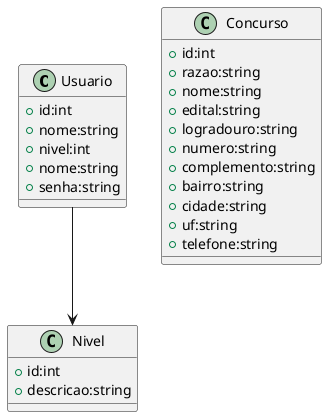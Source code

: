 @startuml

class Usuario 
{
    +id:int
    +nome:string
    +nivel:int
    +nome:string
    +senha:string
}

class Nivel 
{
    +id:int
    +descricao:string
}

class Concurso 
{
    +id:int
    +razao:string
    +nome:string
    +edital:string
    +logradouro:string
    +numero:string
    +complemento:string
    +bairro:string
    +cidade:string
    +uf:string
    +telefone:string
    

}
Usuario --> Nivel

@enduml